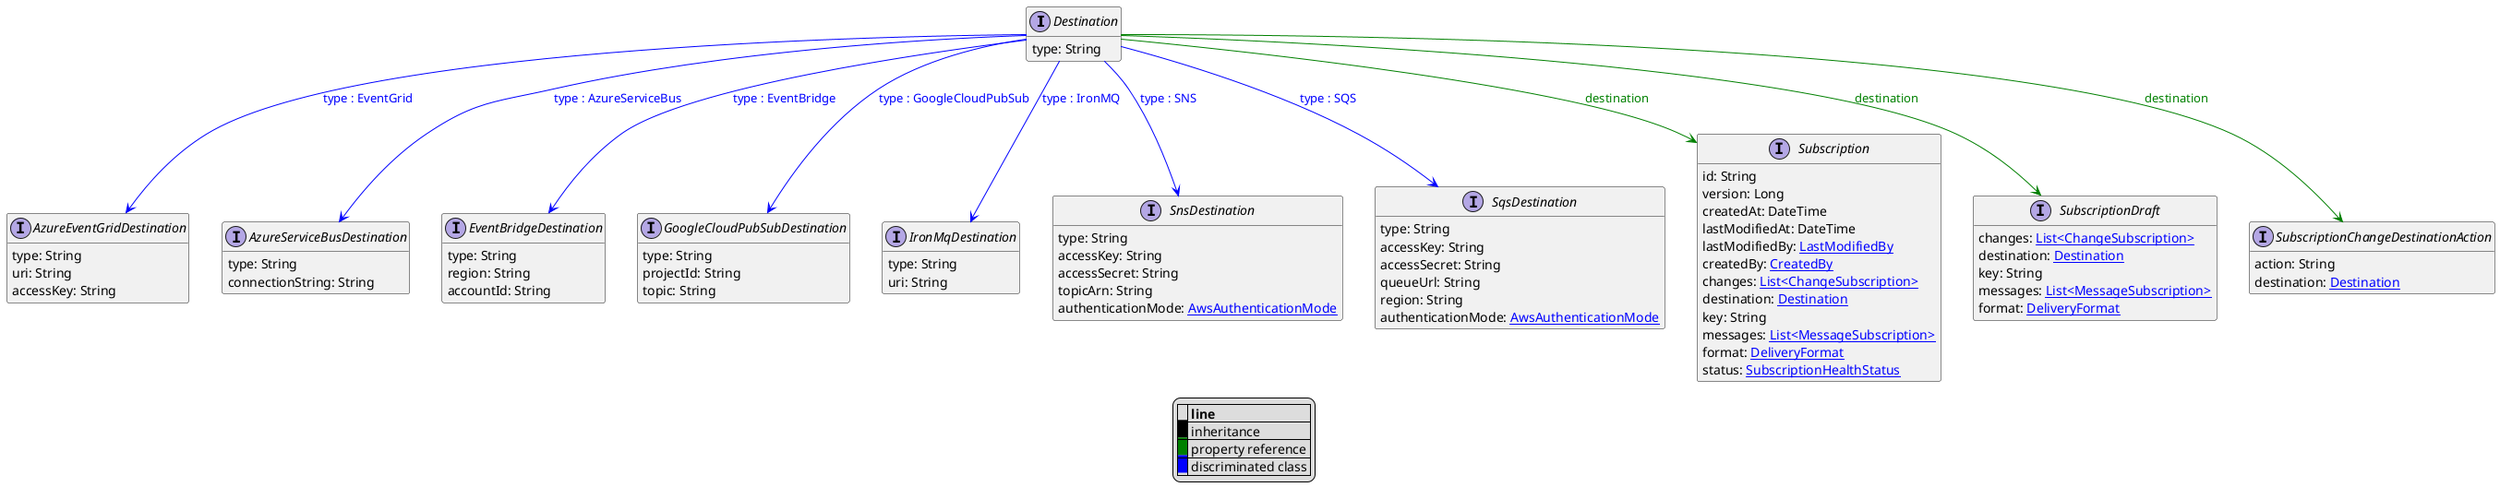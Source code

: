@startuml

hide empty fields
hide empty methods
legend
|= |= line |
|<back:black>   </back>| inheritance |
|<back:green>   </back>| property reference |
|<back:blue>   </back>| discriminated class |
endlegend
interface Destination [[Destination.svg]]  {
    type: String
}


interface AzureEventGridDestination [[AzureEventGridDestination.svg]]  {
    type: String
    uri: String
    accessKey: String
}
interface AzureServiceBusDestination [[AzureServiceBusDestination.svg]]  {
    type: String
    connectionString: String
}
interface EventBridgeDestination [[EventBridgeDestination.svg]]  {
    type: String
    region: String
    accountId: String
}
interface GoogleCloudPubSubDestination [[GoogleCloudPubSubDestination.svg]]  {
    type: String
    projectId: String
    topic: String
}
interface IronMqDestination [[IronMqDestination.svg]]  {
    type: String
    uri: String
}
interface SnsDestination [[SnsDestination.svg]]  {
    type: String
    accessKey: String
    accessSecret: String
    topicArn: String
    authenticationMode: [[AwsAuthenticationMode.svg AwsAuthenticationMode]]
}
interface SqsDestination [[SqsDestination.svg]]  {
    type: String
    accessKey: String
    accessSecret: String
    queueUrl: String
    region: String
    authenticationMode: [[AwsAuthenticationMode.svg AwsAuthenticationMode]]
}
interface Subscription [[Subscription.svg]]  {
    id: String
    version: Long
    createdAt: DateTime
    lastModifiedAt: DateTime
    lastModifiedBy: [[LastModifiedBy.svg LastModifiedBy]]
    createdBy: [[CreatedBy.svg CreatedBy]]
    changes: [[ChangeSubscription.svg List<ChangeSubscription>]]
    destination: [[Destination.svg Destination]]
    key: String
    messages: [[MessageSubscription.svg List<MessageSubscription>]]
    format: [[DeliveryFormat.svg DeliveryFormat]]
    status: [[SubscriptionHealthStatus.svg SubscriptionHealthStatus]]
}
interface SubscriptionDraft [[SubscriptionDraft.svg]]  {
    changes: [[ChangeSubscription.svg List<ChangeSubscription>]]
    destination: [[Destination.svg Destination]]
    key: String
    messages: [[MessageSubscription.svg List<MessageSubscription>]]
    format: [[DeliveryFormat.svg DeliveryFormat]]
}
interface SubscriptionChangeDestinationAction [[SubscriptionChangeDestinationAction.svg]]  {
    action: String
    destination: [[Destination.svg Destination]]
}
Destination --> AzureEventGridDestination #blue;text:blue : "type : EventGrid"
Destination --> AzureServiceBusDestination #blue;text:blue : "type : AzureServiceBus"
Destination --> EventBridgeDestination #blue;text:blue : "type : EventBridge"
Destination --> GoogleCloudPubSubDestination #blue;text:blue : "type : GoogleCloudPubSub"
Destination --> IronMqDestination #blue;text:blue : "type : IronMQ"
Destination --> SnsDestination #blue;text:blue : "type : SNS"
Destination --> SqsDestination #blue;text:blue : "type : SQS"
Destination --> Subscription #green;text:green : "destination"
Destination --> SubscriptionDraft #green;text:green : "destination"
Destination --> SubscriptionChangeDestinationAction #green;text:green : "destination"
@enduml
